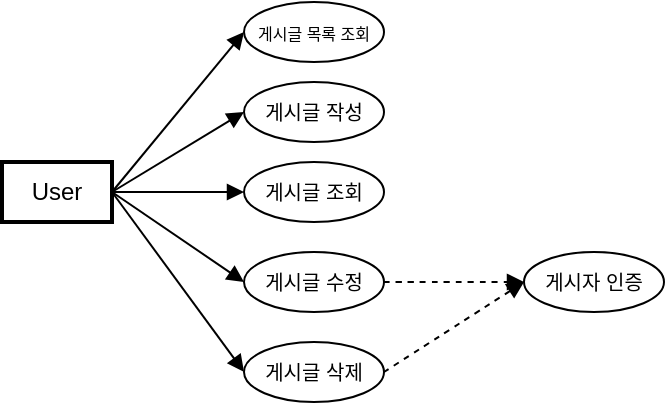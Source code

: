 <mxfile version="24.4.13" type="github">
  <diagram name="페이지-1" id="1g7UtiL25xNq1P0q8q4Y">
    <mxGraphModel dx="797" dy="1583" grid="1" gridSize="10" guides="1" tooltips="1" connect="1" arrows="1" fold="1" page="1" pageScale="1" pageWidth="827" pageHeight="1169" math="0" shadow="0">
      <root>
        <mxCell id="0" />
        <mxCell id="1" parent="0" />
        <mxCell id="2" value="User" style="whiteSpace=wrap;strokeWidth=2;" parent="1" vertex="1">
          <mxGeometry x="9" width="55" height="30" as="geometry" />
        </mxCell>
        <mxCell id="4" value="" style="curved=1;startArrow=none;endArrow=block;exitX=1;exitY=0.5;entryX=0;entryY=0.5;entryDx=0;entryDy=0;exitDx=0;exitDy=0;" parent="1" source="2" target="j65EMW2SuawNJBO0TKCp-4" edge="1">
          <mxGeometry relative="1" as="geometry">
            <Array as="points" />
            <mxPoint x="130" y="17" as="targetPoint" />
          </mxGeometry>
        </mxCell>
        <mxCell id="j65EMW2SuawNJBO0TKCp-4" value="&lt;font style=&quot;font-size: 8px;&quot;&gt;게시글 목록 조회&lt;/font&gt;" style="ellipse;whiteSpace=wrap;html=1;" vertex="1" parent="1">
          <mxGeometry x="130" y="-80" width="70" height="30" as="geometry" />
        </mxCell>
        <mxCell id="j65EMW2SuawNJBO0TKCp-5" value="&lt;font style=&quot;font-size: 10px;&quot;&gt;게시글 작성&lt;/font&gt;" style="ellipse;whiteSpace=wrap;html=1;" vertex="1" parent="1">
          <mxGeometry x="130" y="-40" width="70" height="30" as="geometry" />
        </mxCell>
        <mxCell id="j65EMW2SuawNJBO0TKCp-6" value="" style="curved=1;startArrow=none;endArrow=block;exitX=1;exitY=0.5;entryX=0;entryY=0.5;entryDx=0;entryDy=0;exitDx=0;exitDy=0;" edge="1" parent="1" source="2" target="j65EMW2SuawNJBO0TKCp-5">
          <mxGeometry relative="1" as="geometry">
            <Array as="points" />
            <mxPoint x="74" y="25" as="sourcePoint" />
            <mxPoint x="140" y="-25" as="targetPoint" />
          </mxGeometry>
        </mxCell>
        <mxCell id="j65EMW2SuawNJBO0TKCp-7" value="&lt;font style=&quot;font-size: 10px;&quot;&gt;게시글 조회&lt;/font&gt;" style="ellipse;whiteSpace=wrap;html=1;" vertex="1" parent="1">
          <mxGeometry x="130" width="70" height="30" as="geometry" />
        </mxCell>
        <mxCell id="j65EMW2SuawNJBO0TKCp-8" value="" style="curved=1;startArrow=none;endArrow=block;entryX=0;entryY=0.5;entryDx=0;entryDy=0;exitX=1;exitY=0.5;exitDx=0;exitDy=0;" edge="1" target="j65EMW2SuawNJBO0TKCp-7" parent="1" source="2">
          <mxGeometry relative="1" as="geometry">
            <Array as="points" />
            <mxPoint x="70" y="20" as="sourcePoint" />
            <mxPoint x="140" y="15" as="targetPoint" />
          </mxGeometry>
        </mxCell>
        <mxCell id="j65EMW2SuawNJBO0TKCp-9" value="&lt;font style=&quot;font-size: 10px;&quot;&gt;게시글 수정&lt;/font&gt;" style="ellipse;whiteSpace=wrap;html=1;" vertex="1" parent="1">
          <mxGeometry x="130" y="45" width="70" height="30" as="geometry" />
        </mxCell>
        <mxCell id="j65EMW2SuawNJBO0TKCp-10" value="" style="curved=1;startArrow=none;endArrow=block;entryX=0;entryY=0.5;entryDx=0;entryDy=0;exitX=1;exitY=0.5;exitDx=0;exitDy=0;" edge="1" target="j65EMW2SuawNJBO0TKCp-9" parent="1" source="2">
          <mxGeometry relative="1" as="geometry">
            <Array as="points" />
            <mxPoint x="64" y="60" as="sourcePoint" />
            <mxPoint x="140" y="60" as="targetPoint" />
          </mxGeometry>
        </mxCell>
        <mxCell id="j65EMW2SuawNJBO0TKCp-11" value="&lt;font style=&quot;font-size: 10px;&quot;&gt;게시글 삭제&lt;/font&gt;" style="ellipse;whiteSpace=wrap;html=1;" vertex="1" parent="1">
          <mxGeometry x="130" y="90" width="70" height="30" as="geometry" />
        </mxCell>
        <mxCell id="j65EMW2SuawNJBO0TKCp-12" value="" style="curved=1;startArrow=none;endArrow=block;entryX=0;entryY=0.5;entryDx=0;entryDy=0;exitX=1;exitY=0.5;exitDx=0;exitDy=0;" edge="1" target="j65EMW2SuawNJBO0TKCp-11" parent="1" source="2">
          <mxGeometry relative="1" as="geometry">
            <Array as="points" />
            <mxPoint x="64" y="105" as="sourcePoint" />
            <mxPoint x="140" y="105" as="targetPoint" />
          </mxGeometry>
        </mxCell>
        <mxCell id="j65EMW2SuawNJBO0TKCp-13" value="&lt;font style=&quot;font-size: 10px;&quot;&gt;게시자 인증&lt;/font&gt;" style="ellipse;whiteSpace=wrap;html=1;" vertex="1" parent="1">
          <mxGeometry x="270" y="45" width="70" height="30" as="geometry" />
        </mxCell>
        <mxCell id="j65EMW2SuawNJBO0TKCp-14" value="" style="curved=1;startArrow=none;endArrow=block;entryX=0;entryY=0.5;entryDx=0;entryDy=0;exitX=1;exitY=0.5;exitDx=0;exitDy=0;dashed=1;" edge="1" parent="1" source="j65EMW2SuawNJBO0TKCp-9" target="j65EMW2SuawNJBO0TKCp-13">
          <mxGeometry relative="1" as="geometry">
            <Array as="points" />
            <mxPoint x="200" y="60" as="sourcePoint" />
            <mxPoint x="263" y="105" as="targetPoint" />
          </mxGeometry>
        </mxCell>
        <mxCell id="j65EMW2SuawNJBO0TKCp-16" value="" style="curved=1;startArrow=none;endArrow=block;entryX=0;entryY=0.5;entryDx=0;entryDy=0;exitX=1;exitY=0.5;exitDx=0;exitDy=0;dashed=1;" edge="1" parent="1" source="j65EMW2SuawNJBO0TKCp-11" target="j65EMW2SuawNJBO0TKCp-13">
          <mxGeometry relative="1" as="geometry">
            <Array as="points" />
            <mxPoint x="250" y="105" as="sourcePoint" />
            <mxPoint x="320" y="104.76" as="targetPoint" />
          </mxGeometry>
        </mxCell>
      </root>
    </mxGraphModel>
  </diagram>
</mxfile>
